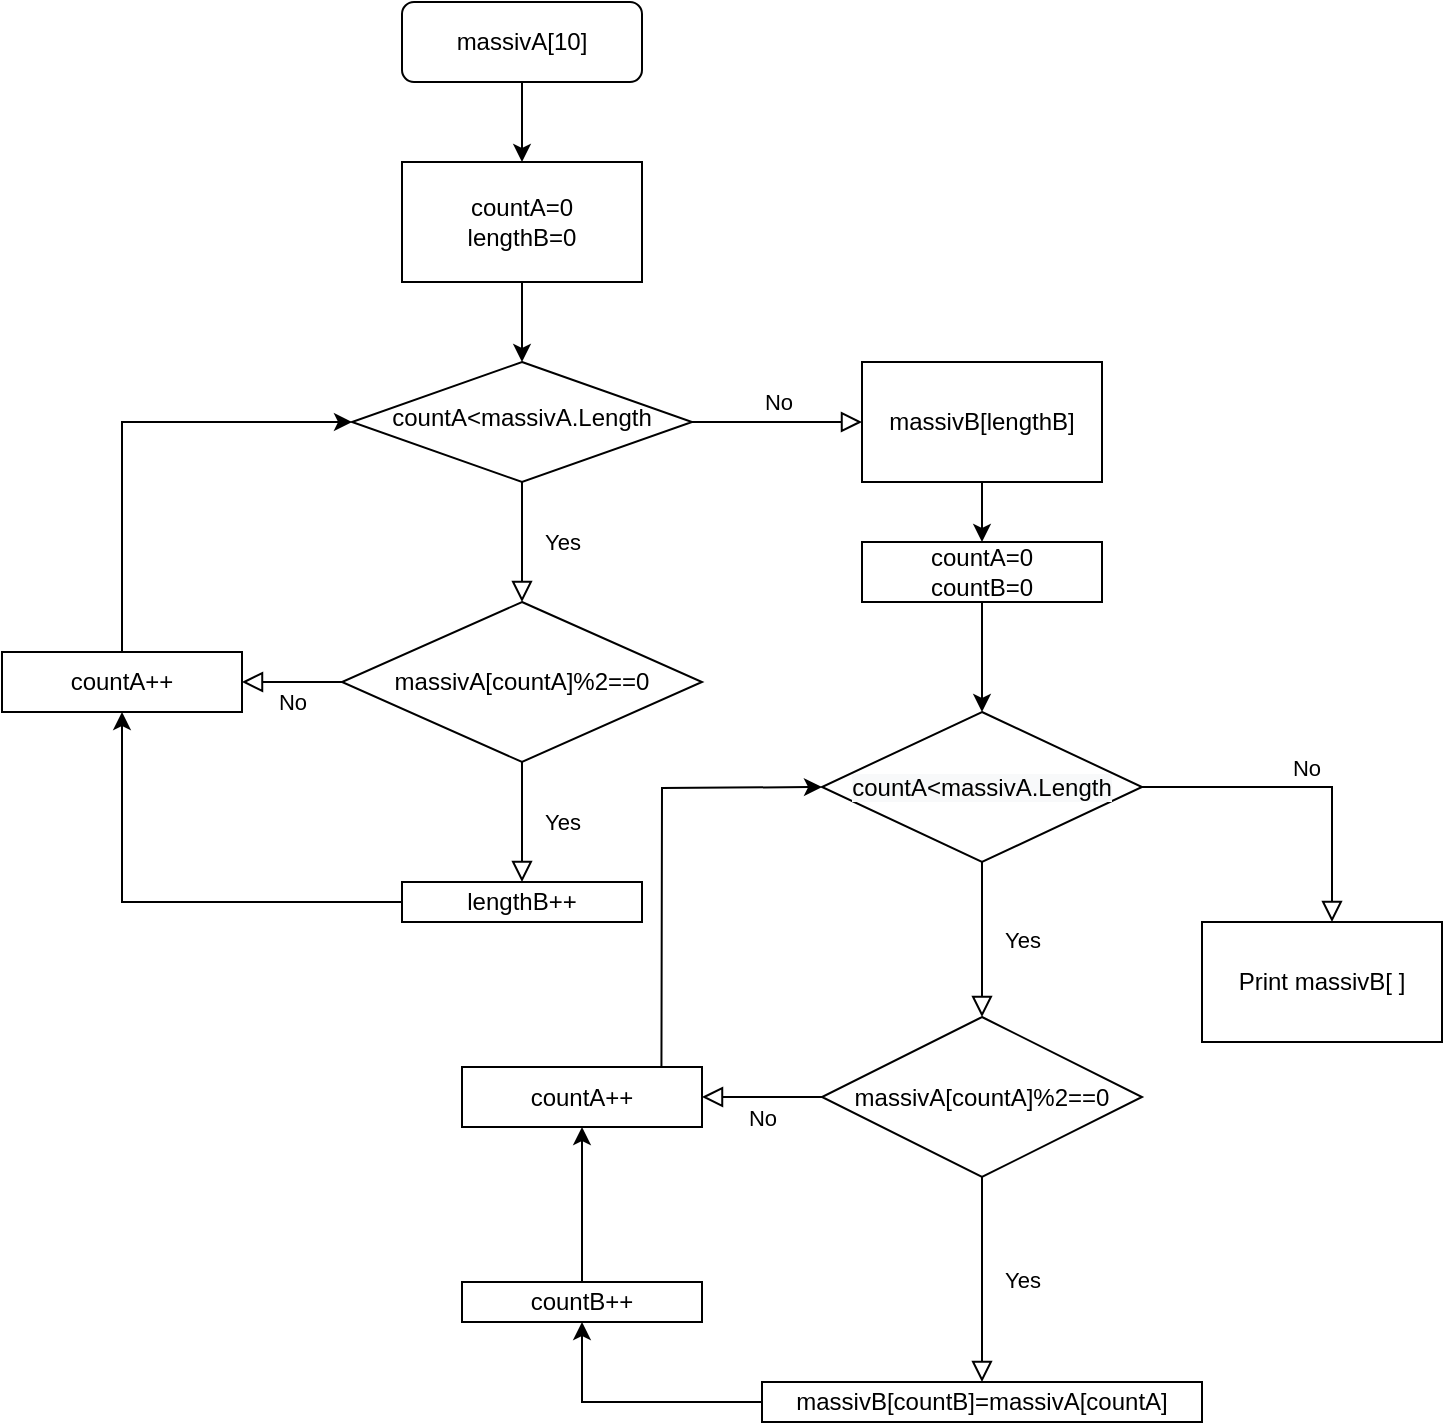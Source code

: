 <mxfile>
    <diagram id="_uux1x4C2MUg4yirvdLm" name="Page-1">
        <mxGraphModel dx="570" dy="401" grid="1" gridSize="10" guides="1" tooltips="1" connect="1" arrows="1" fold="1" page="1" pageScale="1" pageWidth="827" pageHeight="1169" math="0" shadow="0">
            <root>
                <mxCell id="0"/>
                <mxCell id="1" parent="0"/>
                <mxCell id="2" value="" style="edgeStyle=orthogonalEdgeStyle;rounded=0;orthogonalLoop=1;jettySize=auto;html=1;" edge="1" parent="1" source="3" target="8">
                    <mxGeometry relative="1" as="geometry"/>
                </mxCell>
                <mxCell id="3" value="massivA[10]" style="rounded=1;whiteSpace=wrap;html=1;fontSize=12;glass=0;strokeWidth=1;shadow=0;" vertex="1" parent="1">
                    <mxGeometry x="290" y="30" width="120" height="40" as="geometry"/>
                </mxCell>
                <mxCell id="4" value="Yes" style="rounded=0;html=1;jettySize=auto;orthogonalLoop=1;fontSize=11;endArrow=block;endFill=0;endSize=8;strokeWidth=1;shadow=0;labelBackgroundColor=none;edgeStyle=orthogonalEdgeStyle;" edge="1" parent="1" source="6">
                    <mxGeometry y="20" relative="1" as="geometry">
                        <mxPoint as="offset"/>
                        <mxPoint x="350" y="330" as="targetPoint"/>
                        <Array as="points">
                            <mxPoint x="350" y="290"/>
                        </Array>
                    </mxGeometry>
                </mxCell>
                <mxCell id="5" value="No" style="edgeStyle=orthogonalEdgeStyle;rounded=0;html=1;jettySize=auto;orthogonalLoop=1;fontSize=11;endArrow=block;endFill=0;endSize=8;strokeWidth=1;shadow=0;labelBackgroundColor=none;" edge="1" parent="1" source="6">
                    <mxGeometry y="10" relative="1" as="geometry">
                        <mxPoint as="offset"/>
                        <mxPoint x="520" y="240" as="targetPoint"/>
                        <Array as="points">
                            <mxPoint x="510" y="240"/>
                        </Array>
                    </mxGeometry>
                </mxCell>
                <mxCell id="6" value="countA&amp;lt;massivA.Length" style="rhombus;whiteSpace=wrap;html=1;shadow=0;fontFamily=Helvetica;fontSize=12;align=center;strokeWidth=1;spacing=6;spacingTop=-4;" vertex="1" parent="1">
                    <mxGeometry x="265" y="210" width="170" height="60" as="geometry"/>
                </mxCell>
                <mxCell id="7" value="" style="edgeStyle=orthogonalEdgeStyle;rounded=0;orthogonalLoop=1;jettySize=auto;html=1;" edge="1" parent="1" source="8" target="6">
                    <mxGeometry relative="1" as="geometry"/>
                </mxCell>
                <mxCell id="8" value="countA=0&lt;br&gt;lengthB=0" style="rounded=0;whiteSpace=wrap;html=1;" vertex="1" parent="1">
                    <mxGeometry x="290" y="110" width="120" height="60" as="geometry"/>
                </mxCell>
                <mxCell id="9" value="massivA[countA]%2==0" style="rhombus;whiteSpace=wrap;html=1;" vertex="1" parent="1">
                    <mxGeometry x="260" y="330" width="180" height="80" as="geometry"/>
                </mxCell>
                <mxCell id="10" value="" style="edgeStyle=orthogonalEdgeStyle;rounded=0;orthogonalLoop=1;jettySize=auto;html=1;entryX=0.5;entryY=1;entryDx=0;entryDy=0;" edge="1" parent="1" source="11" target="14">
                    <mxGeometry relative="1" as="geometry">
                        <mxPoint x="150" y="500" as="targetPoint"/>
                    </mxGeometry>
                </mxCell>
                <mxCell id="11" value="lengthB++" style="whiteSpace=wrap;html=1;" vertex="1" parent="1">
                    <mxGeometry x="290" y="470" width="120" height="20" as="geometry"/>
                </mxCell>
                <mxCell id="12" value="Yes" style="rounded=0;html=1;jettySize=auto;orthogonalLoop=1;fontSize=11;endArrow=block;endFill=0;endSize=8;strokeWidth=1;shadow=0;labelBackgroundColor=none;edgeStyle=orthogonalEdgeStyle;exitX=0.5;exitY=1;exitDx=0;exitDy=0;" edge="1" parent="1" source="9">
                    <mxGeometry y="20" relative="1" as="geometry">
                        <mxPoint as="offset"/>
                        <mxPoint x="350" y="440" as="sourcePoint"/>
                        <mxPoint x="350" y="470" as="targetPoint"/>
                        <Array as="points"/>
                    </mxGeometry>
                </mxCell>
                <mxCell id="13" style="edgeStyle=orthogonalEdgeStyle;rounded=0;orthogonalLoop=1;jettySize=auto;html=1;exitX=0.5;exitY=1;exitDx=0;exitDy=0;" edge="1" parent="1" source="11" target="11">
                    <mxGeometry relative="1" as="geometry"/>
                </mxCell>
                <mxCell id="14" value="countA++" style="whiteSpace=wrap;html=1;" vertex="1" parent="1">
                    <mxGeometry x="90" y="355" width="120" height="30" as="geometry"/>
                </mxCell>
                <mxCell id="15" value="" style="endArrow=classic;html=1;rounded=0;entryX=0;entryY=0.5;entryDx=0;entryDy=0;exitX=0.5;exitY=0;exitDx=0;exitDy=0;" edge="1" parent="1" source="14" target="6">
                    <mxGeometry width="50" height="50" relative="1" as="geometry">
                        <mxPoint x="150" y="340" as="sourcePoint"/>
                        <mxPoint x="260" y="240" as="targetPoint"/>
                        <Array as="points">
                            <mxPoint x="150" y="240"/>
                        </Array>
                    </mxGeometry>
                </mxCell>
                <mxCell id="16" value="" style="edgeStyle=orthogonalEdgeStyle;rounded=0;orthogonalLoop=1;jettySize=auto;html=1;" edge="1" parent="1" source="17" target="19">
                    <mxGeometry relative="1" as="geometry"/>
                </mxCell>
                <mxCell id="17" value="massivB[lengthB]" style="rounded=0;whiteSpace=wrap;html=1;" vertex="1" parent="1">
                    <mxGeometry x="520" y="210" width="120" height="60" as="geometry"/>
                </mxCell>
                <mxCell id="18" value="" style="edgeStyle=orthogonalEdgeStyle;rounded=0;orthogonalLoop=1;jettySize=auto;html=1;" edge="1" parent="1" source="19" target="20">
                    <mxGeometry relative="1" as="geometry"/>
                </mxCell>
                <mxCell id="19" value="countA=0&lt;br&gt;countB=0" style="rounded=0;whiteSpace=wrap;html=1;" vertex="1" parent="1">
                    <mxGeometry x="520" y="300" width="120" height="30" as="geometry"/>
                </mxCell>
                <mxCell id="20" value="&#10;&#10;&lt;span style=&quot;color: rgb(0, 0, 0); font-family: helvetica; font-size: 12px; font-style: normal; font-weight: 400; letter-spacing: normal; text-align: center; text-indent: 0px; text-transform: none; word-spacing: 0px; background-color: rgb(248, 249, 250); display: inline; float: none;&quot;&gt;countA&amp;lt;massivA.Length&lt;/span&gt;&#10;&#10;" style="rhombus;whiteSpace=wrap;html=1;rounded=0;" vertex="1" parent="1">
                    <mxGeometry x="500" y="385" width="160" height="75" as="geometry"/>
                </mxCell>
                <mxCell id="21" value="No" style="edgeStyle=orthogonalEdgeStyle;rounded=0;html=1;jettySize=auto;orthogonalLoop=1;fontSize=11;endArrow=block;endFill=0;endSize=8;strokeWidth=1;shadow=0;labelBackgroundColor=none;exitX=0;exitY=0.5;exitDx=0;exitDy=0;" edge="1" parent="1" source="9">
                    <mxGeometry y="10" relative="1" as="geometry">
                        <mxPoint as="offset"/>
                        <mxPoint x="445" y="250" as="sourcePoint"/>
                        <mxPoint x="210" y="370" as="targetPoint"/>
                        <Array as="points">
                            <mxPoint x="220" y="370"/>
                            <mxPoint x="220" y="370"/>
                        </Array>
                    </mxGeometry>
                </mxCell>
                <mxCell id="22" value="&lt;span&gt;massivA[countA]%2==0&lt;/span&gt;" style="rhombus;whiteSpace=wrap;html=1;rounded=0;" vertex="1" parent="1">
                    <mxGeometry x="500" y="537.5" width="160" height="80" as="geometry"/>
                </mxCell>
                <mxCell id="23" value="No" style="edgeStyle=orthogonalEdgeStyle;rounded=0;html=1;jettySize=auto;orthogonalLoop=1;fontSize=11;endArrow=block;endFill=0;endSize=8;strokeWidth=1;shadow=0;labelBackgroundColor=none;exitX=1;exitY=0.5;exitDx=0;exitDy=0;" edge="1" parent="1" source="20">
                    <mxGeometry y="10" relative="1" as="geometry">
                        <mxPoint as="offset"/>
                        <mxPoint x="680.0" y="422.08" as="sourcePoint"/>
                        <mxPoint x="755" y="490" as="targetPoint"/>
                        <Array as="points">
                            <mxPoint x="755" y="423"/>
                        </Array>
                    </mxGeometry>
                </mxCell>
                <mxCell id="24" value="Print massivB[ ]" style="rounded=0;whiteSpace=wrap;html=1;" vertex="1" parent="1">
                    <mxGeometry x="690" y="490" width="120" height="60" as="geometry"/>
                </mxCell>
                <mxCell id="25" value="Yes" style="rounded=0;html=1;jettySize=auto;orthogonalLoop=1;fontSize=11;endArrow=block;endFill=0;endSize=8;strokeWidth=1;shadow=0;labelBackgroundColor=none;edgeStyle=orthogonalEdgeStyle;exitX=0.5;exitY=1;exitDx=0;exitDy=0;entryX=0.5;entryY=0;entryDx=0;entryDy=0;" edge="1" parent="1" source="20" target="22">
                    <mxGeometry y="20" relative="1" as="geometry">
                        <mxPoint as="offset"/>
                        <mxPoint x="360" y="420" as="sourcePoint"/>
                        <mxPoint x="360" y="480" as="targetPoint"/>
                        <Array as="points"/>
                    </mxGeometry>
                </mxCell>
                <mxCell id="26" value="Yes" style="rounded=0;html=1;jettySize=auto;orthogonalLoop=1;fontSize=11;endArrow=block;endFill=0;endSize=8;strokeWidth=1;shadow=0;labelBackgroundColor=none;edgeStyle=orthogonalEdgeStyle;exitX=0.5;exitY=1;exitDx=0;exitDy=0;entryX=0.5;entryY=0;entryDx=0;entryDy=0;" edge="1" parent="1" source="22" target="31">
                    <mxGeometry y="20" relative="1" as="geometry">
                        <mxPoint as="offset"/>
                        <mxPoint x="590" y="470" as="sourcePoint"/>
                        <mxPoint x="580" y="670" as="targetPoint"/>
                        <Array as="points"/>
                    </mxGeometry>
                </mxCell>
                <mxCell id="27" value="countB++" style="whiteSpace=wrap;html=1;" vertex="1" parent="1">
                    <mxGeometry x="320" y="670" width="120" height="20" as="geometry"/>
                </mxCell>
                <mxCell id="28" value="countA++" style="whiteSpace=wrap;html=1;" vertex="1" parent="1">
                    <mxGeometry x="320" y="562.5" width="120" height="30" as="geometry"/>
                </mxCell>
                <mxCell id="29" value="No" style="edgeStyle=orthogonalEdgeStyle;rounded=0;html=1;jettySize=auto;orthogonalLoop=1;fontSize=11;endArrow=block;endFill=0;endSize=8;strokeWidth=1;shadow=0;labelBackgroundColor=none;exitX=0;exitY=0.5;exitDx=0;exitDy=0;entryX=1;entryY=0.5;entryDx=0;entryDy=0;" edge="1" parent="1" source="22" target="28">
                    <mxGeometry y="10" relative="1" as="geometry">
                        <mxPoint as="offset"/>
                        <mxPoint x="470.0" y="600" as="sourcePoint"/>
                        <mxPoint x="460" y="550" as="targetPoint"/>
                        <Array as="points"/>
                    </mxGeometry>
                </mxCell>
                <mxCell id="30" value="" style="endArrow=classic;html=1;rounded=0;entryX=0;entryY=0.5;entryDx=0;entryDy=0;exitX=0.831;exitY=0.017;exitDx=0;exitDy=0;exitPerimeter=0;" edge="1" parent="1" source="28" target="20">
                    <mxGeometry width="50" height="50" relative="1" as="geometry">
                        <mxPoint x="420" y="560" as="sourcePoint"/>
                        <mxPoint x="420" y="420" as="targetPoint"/>
                        <Array as="points">
                            <mxPoint x="420" y="423"/>
                        </Array>
                    </mxGeometry>
                </mxCell>
                <mxCell id="31" value="&lt;span&gt;massivB[countB]=&lt;/span&gt;massivA[countA]" style="whiteSpace=wrap;html=1;" vertex="1" parent="1">
                    <mxGeometry x="470" y="720" width="220" height="20" as="geometry"/>
                </mxCell>
                <mxCell id="32" value="" style="endArrow=classic;html=1;rounded=0;exitX=0;exitY=0.5;exitDx=0;exitDy=0;entryX=0.5;entryY=1;entryDx=0;entryDy=0;" edge="1" parent="1" source="31" target="27">
                    <mxGeometry width="50" height="50" relative="1" as="geometry">
                        <mxPoint x="510" y="630" as="sourcePoint"/>
                        <mxPoint x="370" y="690" as="targetPoint"/>
                        <Array as="points">
                            <mxPoint x="380" y="730"/>
                        </Array>
                    </mxGeometry>
                </mxCell>
                <mxCell id="33" value="" style="endArrow=classic;html=1;rounded=0;exitX=0.5;exitY=0;exitDx=0;exitDy=0;" edge="1" parent="1" source="27" target="28">
                    <mxGeometry width="50" height="50" relative="1" as="geometry">
                        <mxPoint x="480" y="550" as="sourcePoint"/>
                        <mxPoint x="530" y="500" as="targetPoint"/>
                    </mxGeometry>
                </mxCell>
            </root>
        </mxGraphModel>
    </diagram>
</mxfile>